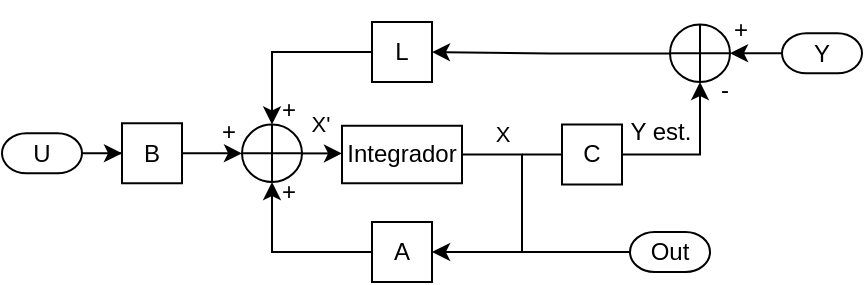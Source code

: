 <mxfile version="27.1.4">
  <diagram name="Página-1" id="llMkPCR6KzkiEzbPFk29">
    <mxGraphModel dx="197" dy="1388" grid="1" gridSize="10" guides="1" tooltips="1" connect="1" arrows="1" fold="1" page="1" pageScale="1" pageWidth="827" pageHeight="1169" math="0" shadow="0">
      <root>
        <mxCell id="0" />
        <mxCell id="1" parent="0" />
        <mxCell id="deyCsBhz8o9d7izzBs-o-30" value="A" style="whiteSpace=wrap;strokeWidth=1;" vertex="1" parent="1">
          <mxGeometry x="265" y="-1000" width="30" height="30" as="geometry" />
        </mxCell>
        <mxCell id="deyCsBhz8o9d7izzBs-o-50" style="edgeStyle=orthogonalEdgeStyle;rounded=0;orthogonalLoop=1;jettySize=auto;html=1;entryX=1;entryY=0.5;entryDx=0;entryDy=0;" edge="1" parent="1" source="deyCsBhz8o9d7izzBs-o-31" target="deyCsBhz8o9d7izzBs-o-30">
          <mxGeometry relative="1" as="geometry">
            <Array as="points">
              <mxPoint x="340" y="-1034" />
              <mxPoint x="340" y="-985" />
            </Array>
          </mxGeometry>
        </mxCell>
        <mxCell id="deyCsBhz8o9d7izzBs-o-51" value="X" style="edgeLabel;html=1;align=center;verticalAlign=middle;resizable=0;points=[];" vertex="1" connectable="0" parent="deyCsBhz8o9d7izzBs-o-50">
          <mxGeometry x="-0.608" relative="1" as="geometry">
            <mxPoint x="-4" y="-11" as="offset" />
          </mxGeometry>
        </mxCell>
        <mxCell id="deyCsBhz8o9d7izzBs-o-31" value="Integrador" style="whiteSpace=wrap;strokeWidth=1;" vertex="1" parent="1">
          <mxGeometry x="250" y="-1048.12" width="60" height="28.75" as="geometry" />
        </mxCell>
        <mxCell id="deyCsBhz8o9d7izzBs-o-32" value="L" style="whiteSpace=wrap;strokeWidth=1;" vertex="1" parent="1">
          <mxGeometry x="265" y="-1100" width="30" height="30" as="geometry" />
        </mxCell>
        <mxCell id="deyCsBhz8o9d7izzBs-o-36" style="edgeStyle=orthogonalEdgeStyle;rounded=0;orthogonalLoop=1;jettySize=auto;html=1;entryX=0;entryY=0.5;entryDx=0;entryDy=0;" edge="1" parent="1" source="deyCsBhz8o9d7izzBs-o-33" target="deyCsBhz8o9d7izzBs-o-31">
          <mxGeometry relative="1" as="geometry" />
        </mxCell>
        <mxCell id="deyCsBhz8o9d7izzBs-o-38" value="X&#39;" style="edgeLabel;html=1;align=center;verticalAlign=middle;resizable=0;points=[];" vertex="1" connectable="0" parent="deyCsBhz8o9d7izzBs-o-36">
          <mxGeometry x="-0.169" y="2" relative="1" as="geometry">
            <mxPoint y="-13" as="offset" />
          </mxGeometry>
        </mxCell>
        <mxCell id="deyCsBhz8o9d7izzBs-o-33" value="" style="verticalLabelPosition=bottom;verticalAlign=top;html=1;shape=mxgraph.flowchart.summing_function;" vertex="1" parent="1">
          <mxGeometry x="200" y="-1048.75" width="30" height="28.75" as="geometry" />
        </mxCell>
        <mxCell id="deyCsBhz8o9d7izzBs-o-34" style="edgeStyle=orthogonalEdgeStyle;rounded=0;orthogonalLoop=1;jettySize=auto;html=1;entryX=0.5;entryY=0;entryDx=0;entryDy=0;entryPerimeter=0;" edge="1" parent="1" source="deyCsBhz8o9d7izzBs-o-32" target="deyCsBhz8o9d7izzBs-o-33">
          <mxGeometry relative="1" as="geometry" />
        </mxCell>
        <mxCell id="deyCsBhz8o9d7izzBs-o-37" style="edgeStyle=orthogonalEdgeStyle;rounded=0;orthogonalLoop=1;jettySize=auto;html=1;entryX=0.5;entryY=1;entryDx=0;entryDy=0;entryPerimeter=0;" edge="1" parent="1" source="deyCsBhz8o9d7izzBs-o-30" target="deyCsBhz8o9d7izzBs-o-33">
          <mxGeometry relative="1" as="geometry" />
        </mxCell>
        <mxCell id="deyCsBhz8o9d7izzBs-o-79" style="edgeStyle=orthogonalEdgeStyle;rounded=0;orthogonalLoop=1;jettySize=auto;html=1;endArrow=none;startFill=0;" edge="1" parent="1" source="deyCsBhz8o9d7izzBs-o-46">
          <mxGeometry relative="1" as="geometry">
            <mxPoint x="340" y="-1033.75" as="targetPoint" />
          </mxGeometry>
        </mxCell>
        <mxCell id="deyCsBhz8o9d7izzBs-o-46" value="C" style="whiteSpace=wrap;strokeWidth=1;" vertex="1" parent="1">
          <mxGeometry x="360" y="-1048.75" width="30" height="30" as="geometry" />
        </mxCell>
        <mxCell id="deyCsBhz8o9d7izzBs-o-55" value="" style="edgeStyle=orthogonalEdgeStyle;rounded=0;orthogonalLoop=1;jettySize=auto;html=1;" edge="1" parent="1" source="deyCsBhz8o9d7izzBs-o-54" target="deyCsBhz8o9d7izzBs-o-33">
          <mxGeometry relative="1" as="geometry" />
        </mxCell>
        <mxCell id="deyCsBhz8o9d7izzBs-o-54" value="B" style="whiteSpace=wrap;strokeWidth=1;" vertex="1" parent="1">
          <mxGeometry x="140" y="-1049.37" width="30" height="30" as="geometry" />
        </mxCell>
        <mxCell id="deyCsBhz8o9d7izzBs-o-68" value="" style="edgeStyle=orthogonalEdgeStyle;rounded=0;orthogonalLoop=1;jettySize=auto;html=1;" edge="1" parent="1" source="deyCsBhz8o9d7izzBs-o-58" target="deyCsBhz8o9d7izzBs-o-32">
          <mxGeometry relative="1" as="geometry" />
        </mxCell>
        <mxCell id="deyCsBhz8o9d7izzBs-o-58" value="" style="verticalLabelPosition=bottom;verticalAlign=top;html=1;shape=mxgraph.flowchart.summing_function;" vertex="1" parent="1">
          <mxGeometry x="414" y="-1098.75" width="30" height="28.75" as="geometry" />
        </mxCell>
        <mxCell id="deyCsBhz8o9d7izzBs-o-59" value="+" style="text;html=1;align=center;verticalAlign=middle;resizable=0;points=[];autosize=1;strokeColor=none;fillColor=none;" vertex="1" parent="1">
          <mxGeometry x="208" y="-1030" width="30" height="30" as="geometry" />
        </mxCell>
        <mxCell id="deyCsBhz8o9d7izzBs-o-60" value="+" style="text;html=1;align=center;verticalAlign=middle;resizable=0;points=[];autosize=1;strokeColor=none;fillColor=none;" vertex="1" parent="1">
          <mxGeometry x="178" y="-1060" width="30" height="30" as="geometry" />
        </mxCell>
        <mxCell id="deyCsBhz8o9d7izzBs-o-61" value="+" style="text;html=1;align=center;verticalAlign=middle;resizable=0;points=[];autosize=1;strokeColor=none;fillColor=none;" vertex="1" parent="1">
          <mxGeometry x="208" y="-1070.62" width="30" height="30" as="geometry" />
        </mxCell>
        <mxCell id="deyCsBhz8o9d7izzBs-o-62" value="+" style="text;html=1;align=center;verticalAlign=middle;resizable=0;points=[];autosize=1;strokeColor=none;fillColor=none;" vertex="1" parent="1">
          <mxGeometry x="434" y="-1111" width="30" height="30" as="geometry" />
        </mxCell>
        <mxCell id="deyCsBhz8o9d7izzBs-o-63" value="-" style="text;html=1;align=center;verticalAlign=middle;resizable=0;points=[];autosize=1;strokeColor=none;fillColor=none;" vertex="1" parent="1">
          <mxGeometry x="426" y="-1081" width="30" height="30" as="geometry" />
        </mxCell>
        <mxCell id="deyCsBhz8o9d7izzBs-o-80" style="edgeStyle=orthogonalEdgeStyle;rounded=0;orthogonalLoop=1;jettySize=auto;html=1;endArrow=none;startFill=0;" edge="1" parent="1" source="deyCsBhz8o9d7izzBs-o-69">
          <mxGeometry relative="1" as="geometry">
            <mxPoint x="340" y="-985" as="targetPoint" />
          </mxGeometry>
        </mxCell>
        <mxCell id="deyCsBhz8o9d7izzBs-o-69" value="Out" style="strokeWidth=1;html=1;shape=mxgraph.flowchart.terminator;whiteSpace=wrap;" vertex="1" parent="1">
          <mxGeometry x="394" y="-995" width="40" height="20" as="geometry" />
        </mxCell>
        <mxCell id="deyCsBhz8o9d7izzBs-o-70" value="Y" style="strokeWidth=1;html=1;shape=mxgraph.flowchart.terminator;whiteSpace=wrap;" vertex="1" parent="1">
          <mxGeometry x="470" y="-1094.37" width="40" height="20" as="geometry" />
        </mxCell>
        <mxCell id="deyCsBhz8o9d7izzBs-o-71" value="Y est." style="text;html=1;align=center;verticalAlign=middle;resizable=0;points=[];autosize=1;strokeColor=none;fillColor=none;" vertex="1" parent="1">
          <mxGeometry x="384" y="-1060" width="50" height="30" as="geometry" />
        </mxCell>
        <mxCell id="deyCsBhz8o9d7izzBs-o-76" style="edgeStyle=orthogonalEdgeStyle;rounded=0;orthogonalLoop=1;jettySize=auto;html=1;entryX=0;entryY=0.5;entryDx=0;entryDy=0;" edge="1" parent="1" source="deyCsBhz8o9d7izzBs-o-73" target="deyCsBhz8o9d7izzBs-o-54">
          <mxGeometry relative="1" as="geometry" />
        </mxCell>
        <mxCell id="deyCsBhz8o9d7izzBs-o-73" value="U" style="strokeWidth=1;html=1;shape=mxgraph.flowchart.terminator;whiteSpace=wrap;" vertex="1" parent="1">
          <mxGeometry x="80" y="-1044.37" width="40" height="20" as="geometry" />
        </mxCell>
        <mxCell id="deyCsBhz8o9d7izzBs-o-77" style="edgeStyle=orthogonalEdgeStyle;rounded=0;orthogonalLoop=1;jettySize=auto;html=1;entryX=1;entryY=0.5;entryDx=0;entryDy=0;entryPerimeter=0;" edge="1" parent="1" source="deyCsBhz8o9d7izzBs-o-70" target="deyCsBhz8o9d7izzBs-o-58">
          <mxGeometry relative="1" as="geometry" />
        </mxCell>
        <mxCell id="deyCsBhz8o9d7izzBs-o-78" style="edgeStyle=orthogonalEdgeStyle;rounded=0;orthogonalLoop=1;jettySize=auto;html=1;entryX=0.5;entryY=1;entryDx=0;entryDy=0;entryPerimeter=0;" edge="1" parent="1" source="deyCsBhz8o9d7izzBs-o-46" target="deyCsBhz8o9d7izzBs-o-58">
          <mxGeometry relative="1" as="geometry" />
        </mxCell>
      </root>
    </mxGraphModel>
  </diagram>
</mxfile>
